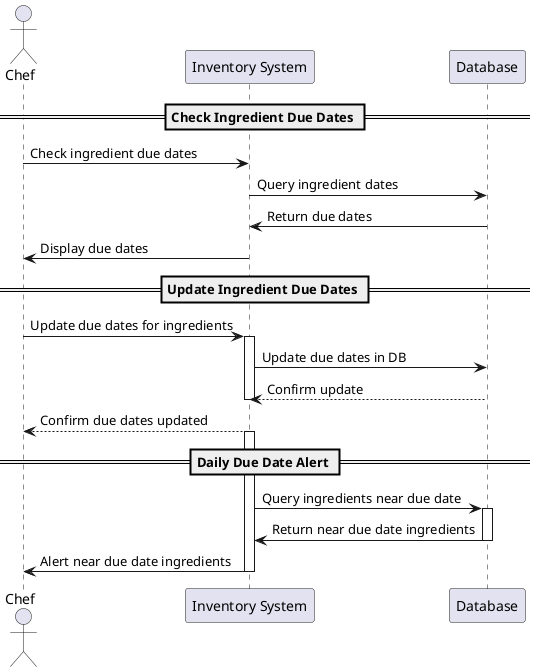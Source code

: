 @startuml
actor Chef as chef
participant "Inventory System" as inventory
participant "Database" as db

== Check Ingredient Due Dates ==
chef -> inventory : Check ingredient due dates
inventory -> db : Query ingredient dates
db -> inventory : Return due dates
inventory -> chef : Display due dates

== Update Ingredient Due Dates ==
chef -> inventory : Update due dates for ingredients
activate inventory
inventory -> db : Update due dates in DB
db --> inventory : Confirm update
deactivate inventory
inventory --> chef : Confirm due dates updated

== Daily Due Date Alert ==
activate inventory
inventory -> db : Query ingredients near due date
activate db
db -> inventory : Return near due date ingredients
deactivate db
inventory -> chef : Alert near due date ingredients
deactivate inventory

@enduml